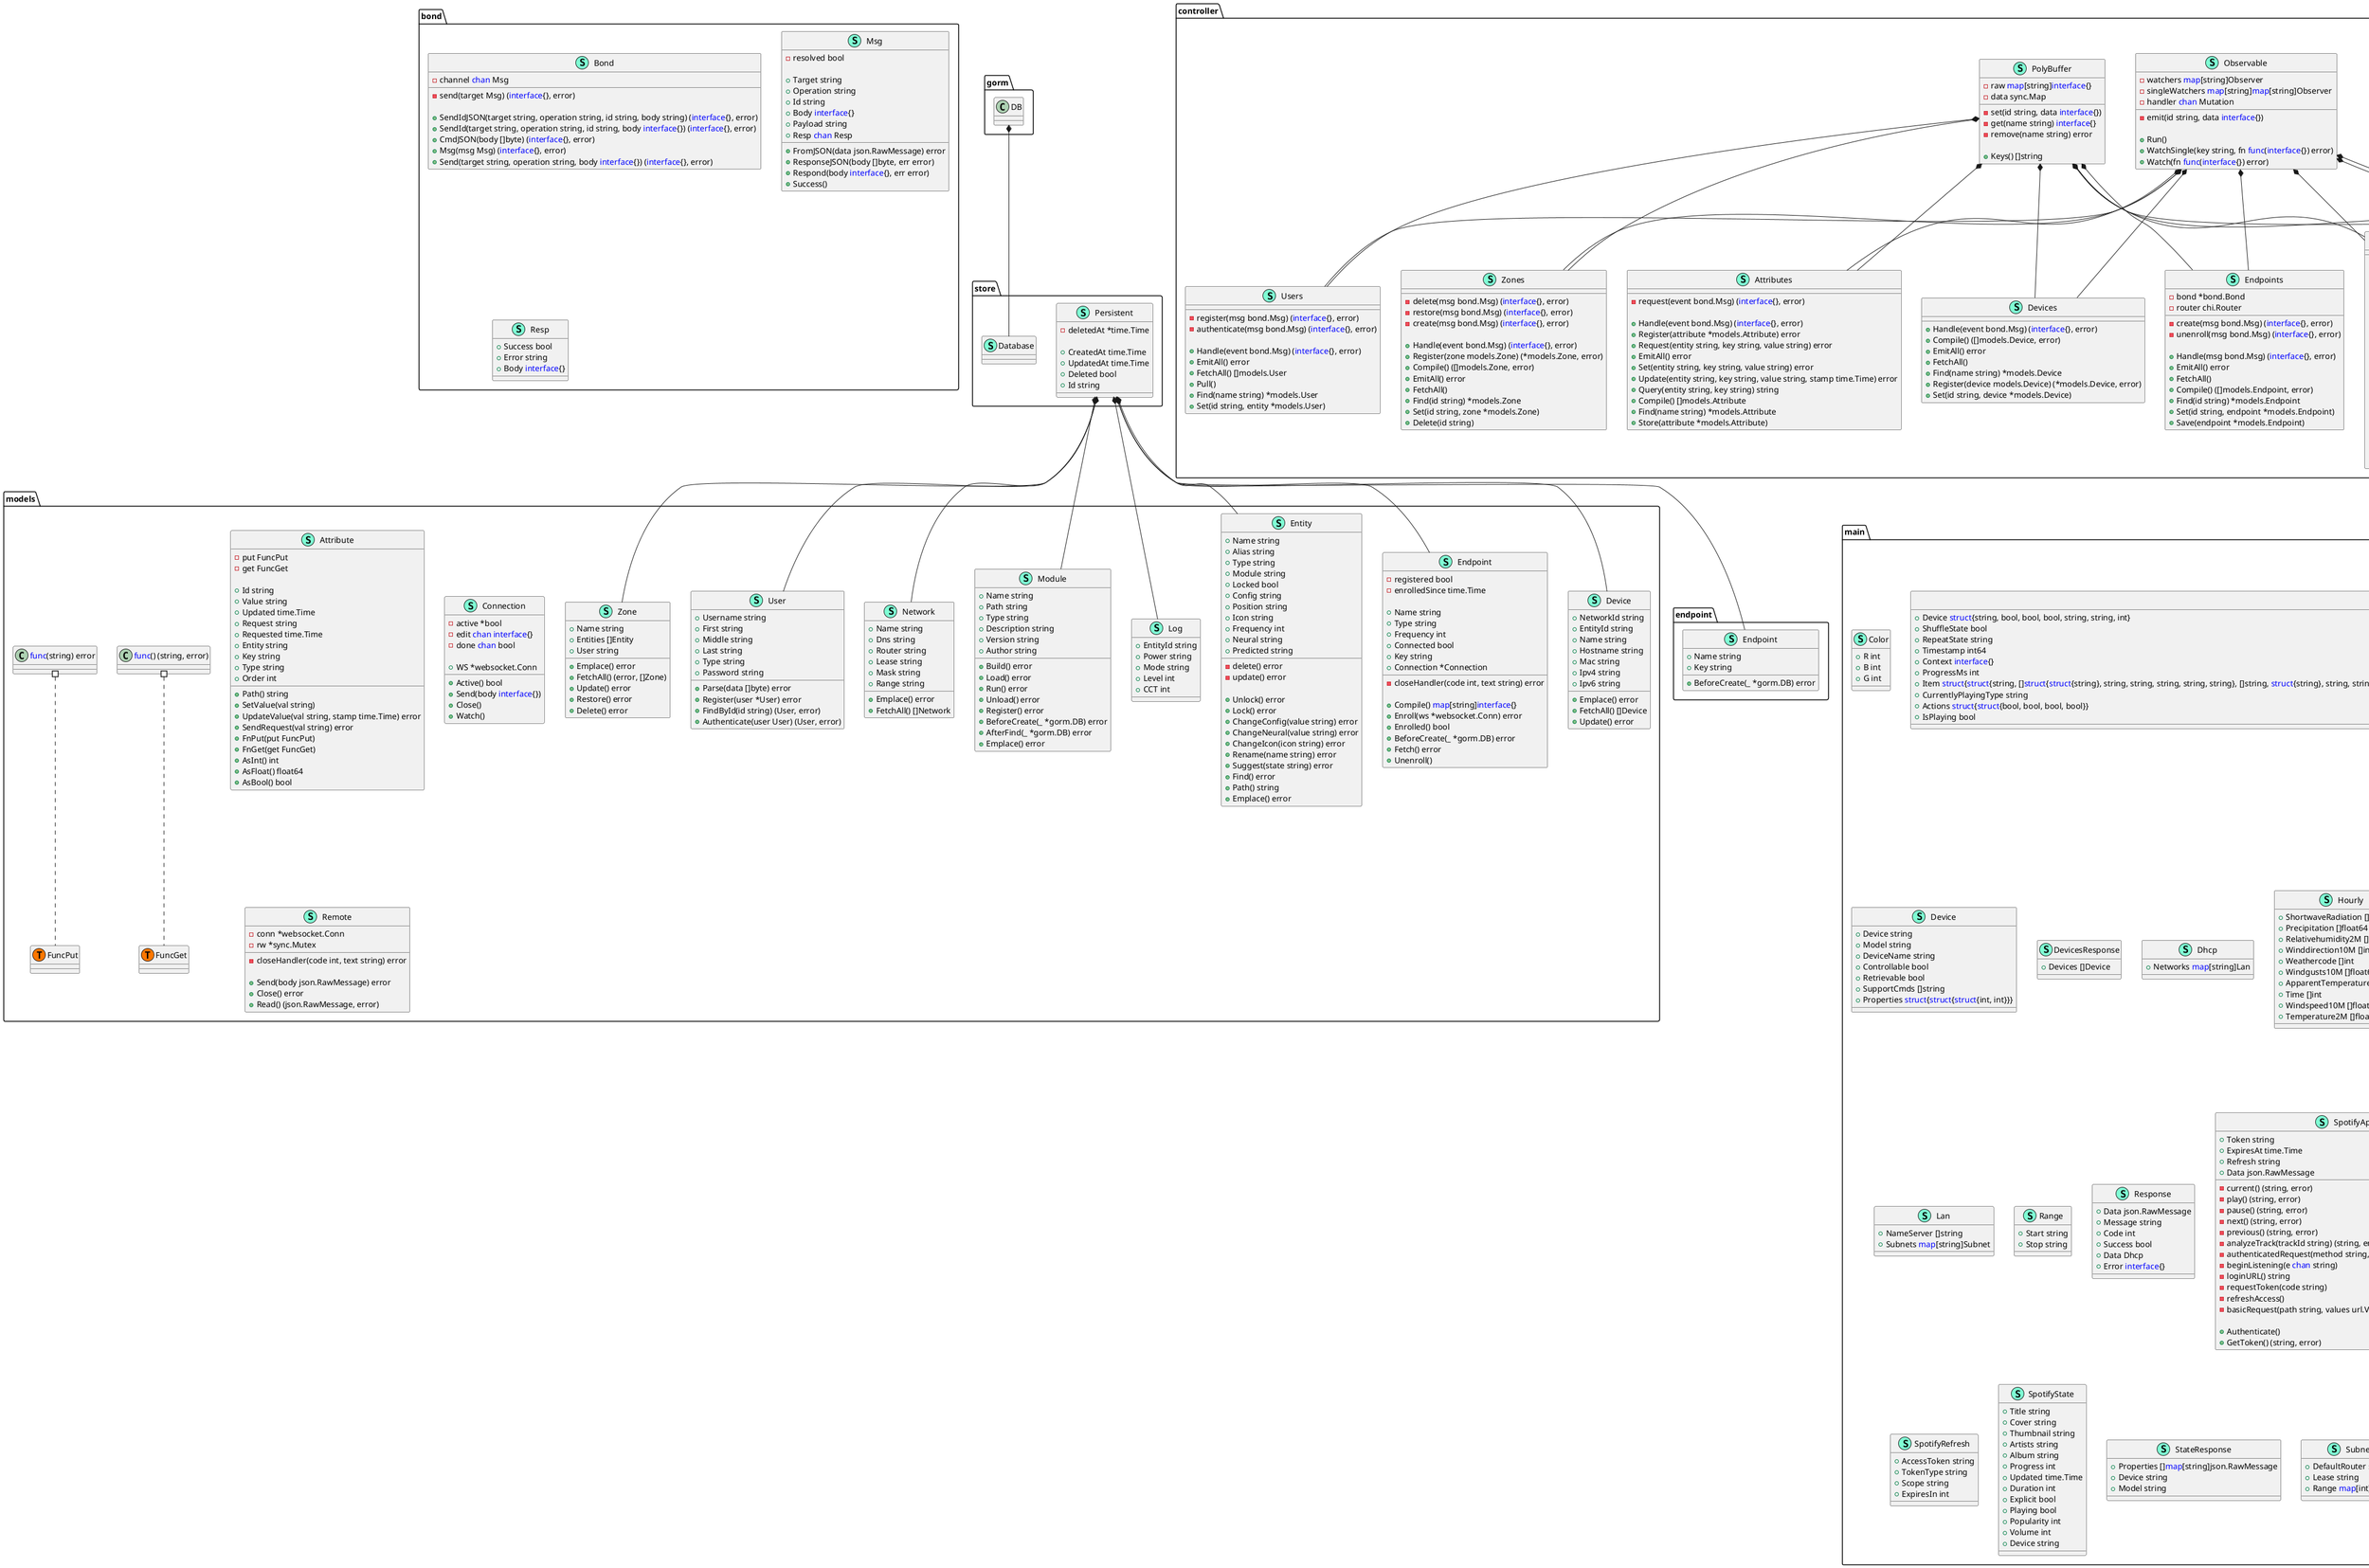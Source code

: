 @startuml
namespace bond {
    class Bond << (S,Aquamarine) >> {
        - channel <font color=blue>chan</font> Msg

        - send(target Msg) (<font color=blue>interface</font>{}, error)

        + SendIdJSON(target string, operation string, id string, body string) (<font color=blue>interface</font>{}, error)
        + SendId(target string, operation string, id string, body <font color=blue>interface</font>{}) (<font color=blue>interface</font>{}, error)
        + CmdJSON(body []byte) (<font color=blue>interface</font>{}, error)
        + Msg(msg Msg) (<font color=blue>interface</font>{}, error)
        + Send(target string, operation string, body <font color=blue>interface</font>{}) (<font color=blue>interface</font>{}, error)

    }
    class Msg << (S,Aquamarine) >> {
        - resolved bool

        + Target string
        + Operation string
        + Id string
        + Body <font color=blue>interface</font>{}
        + Payload string
        + Resp <font color=blue>chan</font> Resp

        + FromJSON(data json.RawMessage) error
        + ResponseJSON(body []byte, err error) 
        + Respond(body <font color=blue>interface</font>{}, err error) 
        + Success() 

    }
    class Resp << (S,Aquamarine) >> {
        + Success bool
        + Error string
        + Body <font color=blue>interface</font>{}

    }
}


namespace controller {
    class Attributes << (S,Aquamarine) >> {
        - request(event bond.Msg) (<font color=blue>interface</font>{}, error)

        + Handle(event bond.Msg) (<font color=blue>interface</font>{}, error)
        + Register(attribute *models.Attribute) error
        + Request(entity string, key string, value string) error
        + EmitAll() error
        + Set(entity string, key string, value string) error
        + Update(entity string, key string, value string, stamp time.Time) error
        + Query(entity string, key string) string
        + Compile() []models.Attribute
        + Find(name string) *models.Attribute
        + Store(attribute *models.Attribute) 

    }
    class Controller << (S,Aquamarine) >> {
        - event <font color=blue>chan</font> bond.Msg

        + Entities *Entities
        + Attributes *Attributes
        + Modules *Modules
        + Endpoints *Endpoints
        + Devices *Devices
        + Zones *Zones
        + Networks *Networks
        + Users *Users

        + Handle(msg bond.Msg) (<font color=blue>interface</font>{}, error)
        + EmitAll() error
        + Meta(msg bond.Msg) error

    }
    class Devices << (S,Aquamarine) >> {
        + Handle(event bond.Msg) (<font color=blue>interface</font>{}, error)
        + Compile() ([]models.Device, error)
        + EmitAll() error
        + FetchAll() 
        + Find(name string) *models.Device
        + Register(device models.Device) (*models.Device, error)
        + Set(id string, device *models.Device) 

    }
    class Endpoints << (S,Aquamarine) >> {
        - bond *bond.Bond
        - router chi.Router

        - create(msg bond.Msg) (<font color=blue>interface</font>{}, error)
        - unenroll(msg bond.Msg) (<font color=blue>interface</font>{}, error)

        + Handle(msg bond.Msg) (<font color=blue>interface</font>{}, error)
        + EmitAll() error
        + FetchAll() 
        + Compile() ([]models.Endpoint, error)
        + Find(id string) *models.Endpoint
        + Set(id string, endpoint *models.Endpoint) 
        + Save(endpoint *models.Endpoint) 

    }
    class Entities << (S,Aquamarine) >> {
        - neural(event bond.Msg) (<font color=blue>interface</font>{}, error)
        - register(event bond.Msg) (<font color=blue>interface</font>{}, error)
        - find(event bond.Msg) (<font color=blue>interface</font>{}, error)
        - predict(event bond.Msg) (<font color=blue>interface</font>{}, error)
        - rename(event bond.Msg) (<font color=blue>interface</font>{}, error)
        - lock(event bond.Msg) (<font color=blue>interface</font>{}, error)
        - unlock(event bond.Msg) (<font color=blue>interface</font>{}, error)
        - icon(event bond.Msg) (<font color=blue>interface</font>{}, error)

        + Handle(event bond.Msg) (<font color=blue>interface</font>{}, error)
        + EmitAll() error
        + Suggest(id string, body string) (<font color=blue>interface</font>{}, error)
        + Cast(body <font color=blue>interface</font>{}) *models.Entity
        + Parse(body string) models.Entity
        + Register(entity *models.Entity) (*models.Entity, error)
        + Rename(id string, name string) (<font color=blue>interface</font>{}, error)
        + Config(id string, data string) (<font color=blue>interface</font>{}, error)
        + Find(name string) *models.Entity
        + Set(id string, entity *models.Entity) 

    }
    class Generic << (S,Aquamarine) >> {
        - store sync.Map

    }
    class Modules << (S,Aquamarine) >> {
        - register(event bond.Msg) (<font color=blue>interface</font>{}, error)

        + Handle(event bond.Msg) (<font color=blue>interface</font>{}, error)
        + Register(module string) error
        + FetchAll() 
        + Pull() 
        + Compile() ([]models.Module, error)
        + Find(name string) *models.Module
        + Set(id string, module *models.Module) 

    }
    class Mutation << (S,Aquamarine) >> {
        + Key string
        + Value <font color=blue>interface</font>{}

    }
    class Networks << (S,Aquamarine) >> {
        - register(event bond.Msg) (*models.Network, error)

        + Handle(event bond.Msg) (<font color=blue>interface</font>{}, error)
        + Compile() ([]models.Network, error)
        + Register(network *models.Network) (*models.Network, error)
        + EmitAll() error
        + FetchAll() 
        + Pull() 
        + Find(name string) *models.Network
        + Set(id string, entity *models.Network) 

    }
    class Observable << (S,Aquamarine) >> {
        - watchers <font color=blue>map</font>[string]Observer
        - singleWatchers <font color=blue>map</font>[string]<font color=blue>map</font>[string]Observer
        - handler <font color=blue>chan</font> Mutation

        - emit(id string, data <font color=blue>interface</font>{}) 

        + Run() 
        + WatchSingle(key string, fn <font color=blue>func</font>(<font color=blue>interface</font>{}) error) 
        + Watch(fn <font color=blue>func</font>(<font color=blue>interface</font>{}) error) 

    }
    class Observer << (S,Aquamarine) >> {
        - caller string
        - callback <font color=blue>func</font>(<font color=blue>interface</font>{}) error

    }
    class PolyBuffer << (S,Aquamarine) >> {
        - raw <font color=blue>map</font>[string]<font color=blue>interface</font>{}
        - data sync.Map

        - set(id string, data <font color=blue>interface</font>{}) 
        - get(name string) <font color=blue>interface</font>{}
        - remove(name string) error

        + Keys() []string

    }
    class Response << (S,Aquamarine) >> {
        + Id string
        + Status string
        + Operation string
        + Body <font color=blue>interface</font>{}

    }
    class Users << (S,Aquamarine) >> {
        - register(msg bond.Msg) (<font color=blue>interface</font>{}, error)
        - authenticate(msg bond.Msg) (<font color=blue>interface</font>{}, error)

        + Handle(event bond.Msg) (<font color=blue>interface</font>{}, error)
        + EmitAll() error
        + FetchAll() []models.User
        + Pull() 
        + Find(name string) *models.User
        + Set(id string, entity *models.User) 

    }
    class Zones << (S,Aquamarine) >> {
        - delete(msg bond.Msg) (<font color=blue>interface</font>{}, error)
        - restore(msg bond.Msg) (<font color=blue>interface</font>{}, error)
        - create(msg bond.Msg) (<font color=blue>interface</font>{}, error)

        + Handle(event bond.Msg) (<font color=blue>interface</font>{}, error)
        + Register(zone models.Zone) (*models.Zone, error)
        + Compile() ([]models.Zone, error)
        + EmitAll() error
        + FetchAll() 
        + Find(id string) *models.Zone
        + Set(id string, zone *models.Zone) 
        + Delete(id string) 

    }
}
"controller.Observable" *-- "controller.Attributes"
"controller.PolyBuffer" *-- "controller.Attributes"
"controller.Observable" *-- "controller.Devices"
"controller.PolyBuffer" *-- "controller.Devices"
"controller.Observable" *-- "controller.Endpoints"
"controller.PolyBuffer" *-- "controller.Endpoints"
"controller.Observable" *-- "controller.Entities"
"controller.PolyBuffer" *-- "controller.Entities"
"controller.Observable" *-- "controller.Modules"
"controller.PolyBuffer" *-- "controller.Modules"
"controller.Observable" *-- "controller.Networks"
"controller.PolyBuffer" *-- "controller.Networks"
"controller.Observable" *-- "controller.Users"
"controller.PolyBuffer" *-- "controller.Users"
"controller.Observable" *-- "controller.Zones"
"controller.PolyBuffer" *-- "controller.Zones"


namespace dmx {
    interface Controller  {
        + Connect() error
        + Close() error
        + GetSerial() (string, error)
        + GetProduct() (string, error)
        + SetChannel(channel int16, value byte) error
        + GetChannel(channel int16) (byte, error)
        + Render() error

    }
    class ControllerConfig << (S,Aquamarine) >> {
        + OutputId int
        + Context *gousb.Context
        + DebugLevel int

        + GetUSBContext() 

    }
}


namespace endpoint {
    class Endpoint << (S,Aquamarine) >> {
        + Name string
        + Key string

        + BeforeCreate(_ *gorm.DB) error

    }
}
"store.Persistent" *-- "endpoint.Endpoint"


namespace ft232 {
    class DMXController << (S,Aquamarine) >> {
        - channels []byte
        - packet []byte
        - ctx *gousb.Context
        - device *gousb.Device
        - output *gousb.OutEndpoint
        - outputInterfaceID int

        - sendControl(controls []controlHeader) error

        + Connect() error
        + Close() error
        + SetChannel(index int16, data byte) error
        + GetChannel(index int16) (byte, error)
        + Render() error

    }
    class controlHeader << (S,Aquamarine) >> {
        - request uint8
        - val uint16

        - send(d *gousb.Device) error

    }
}


namespace log {
    class log.LogType << (T, #FF7700) >>  {
    }
}


namespace main {
    class Cmd << (S,Aquamarine) >> {
        + Name string
        + Value <font color=blue>interface</font>{}

    }
    class Color << (S,Aquamarine) >> {
        + R int
        + B int
        + G int

    }
    class CurrentResponse << (S,Aquamarine) >> {
        + Device <font color=blue>struct</font>{string, bool, bool, bool, string, string, int}
        + ShuffleState bool
        + RepeatState string
        + Timestamp int64
        + Context <font color=blue>interface</font>{}
        + ProgressMs int
        + Item <font color=blue>struct</font>{<font color=blue>struct</font>{string, []<font color=blue>struct</font>{<font color=blue>struct</font>{string}, string, string, string, string, string}, []string, <font color=blue>struct</font>{string}, string, string, []<font color=blue>struct</font>{int, string, int}, string, string, string, int, string, string}, []<font color=blue>struct</font>{<font color=blue>struct</font>{string}, string, string, string, string, string}, []string, int, int, bool, <font color=blue>struct</font>{string}, <font color=blue>struct</font>{string}, string, string, bool, string, int, string, int, string, string}
        + CurrentlyPlayingType string
        + Actions <font color=blue>struct</font>{<font color=blue>struct</font>{bool, bool, bool, bool}}
        + IsPlaying bool

    }
    class CurrentlyPlaying << (S,Aquamarine) >> {
        + Playing bool

    }
    class Daily << (S,Aquamarine) >> {
        + Sunrise []int
        + PrecipitationSum []float64
        + Weathercode []int
        + Temperature2MMin []float64
        + Time []int
        + Temperature2MMax []float64
        + Sunset []int

    }
    class DailyUnits << (S,Aquamarine) >> {
        + Sunrise string
        + PrecipitationSum string
        + Weathercode string
        + Temperature2MMin string
        + Time string
        + Temperature2MMax string
        + Sunset string

    }
    class Device << (S,Aquamarine) >> {
        + Device string
        + Model string
        + DeviceName string
        + Controllable bool
        + Retrievable bool
        + SupportCmds []string
        + Properties <font color=blue>struct</font>{<font color=blue>struct</font>{<font color=blue>struct</font>{int, int}}}

    }
    class DevicesResponse << (S,Aquamarine) >> {
        + Devices []Device

    }
    class Dhcp << (S,Aquamarine) >> {
        + Networks <font color=blue>map</font>[string]Lan

    }
    class Govee << (S,Aquamarine) >> {
        - devices <font color=blue>map</font>[string]Device

        - fetchDevices() ([]Device, error)
        - sendApiRequest(method string, path string, body json.RawMessage) (json.RawMessage, error)
        - getAllStates(device Device, id string) (<font color=blue>interface</font>{}, error)
        - getSingleState(device Device, mode string) (string, error)
        - control(device Device, cmd Cmd) error
        - setOn(device Device, b bool) error
        - setLevel(device Device, b int) error
        - setState(device Device, value string, mode string, id string) error
        - statePut(device Device, mode string, id string) models.FuncPut
        - stateGet(device Device, mode string, id string) models.FuncGet
        - push() error

        + Setup() (plugin.Config, error)
        + Update() error
        + Run() error

    }
    class HS100 << (S,Aquamarine) >> {
        - devices <font color=blue>map</font>[string]*hs100.Hs100

        - findDevices() error
        - pull() error
        - put(device *hs100.Hs100) models.FuncPut
        - get(device *hs100.Hs100) models.FuncGet

        + Setup() (plugin.Config, error)
        + Update() error
        + Run() error

    }
    class Homekit << (S,Aquamarine) >> {
        - bridge *accessory.Bridge
        - config hc.Config
        - devices <font color=blue>map</font>[string]*service.Service

        + Setup() (plugin.Config, error)
        + Update() error
        + Run() error

    }
    class Hourly << (S,Aquamarine) >> {
        + ShortwaveRadiation []float64
        + Precipitation []float64
        + Relativehumidity2M []int
        + Winddirection10M []int
        + Weathercode []int
        + Windgusts10M []float64
        + ApparentTemperature []float64
        + Time []int
        + Windspeed10M []float64
        + Temperature2M []float64

    }
    class HourlyUnits << (S,Aquamarine) >> {
        + ShortwaveRadiation string
        + Precipitation string
        + Winddirection10M string
        + Windspeed10M string
        + ApparentTemperature string
        + Weathercode string
        + Windgusts10M string
        + Time string
        + Temperature2M string
        + Relativehumidity2M string

    }
    class Lan << (S,Aquamarine) >> {
        + NameServer []string
        + Subnets <font color=blue>map</font>[string]Subnet

    }
    class MacMeta << (S,Aquamarine) >> {
        - localDisplay bool

        - createDisplaySwitch() error
        - displayOn() error
        - displayOff() error

        + Setup() (plugin.Config, error)
        + Update() error
        + Run() error

    }
    class Range << (S,Aquamarine) >> {
        + Start string
        + Stop string

    }
    class Response << (S,Aquamarine) >> {
        + Data json.RawMessage
        + Message string
        + Code int
        + Success bool
        + Data Dhcp
        + Error <font color=blue>interface</font>{}

    }
    class SetStateRequest << (S,Aquamarine) >> {
        + Device string
        + Model string

    }
    class Spotify << (S,Aquamarine) >> {
        - api SpotifyApi
        - id string

        + Accounts <font color=blue>map</font>[string]SpotifyApi

        - push() error

        + PutAttribute(key string) models.FuncPut
        + GetAttribute(key string) models.FuncGet
        + Setup() (plugin.Config, error)
        + Update() error
        + Run() error

    }
    class SpotifyApi << (S,Aquamarine) >> {
        + Token string
        + ExpiresAt time.Time
        + Refresh string
        + Data json.RawMessage

        - current() (string, error)
        - play() (string, error)
        - pause() (string, error)
        - next() (string, error)
        - previous() (string, error)
        - analyzeTrack(trackId string) (string, error)
        - authenticatedRequest(method string, path string) (string, error)
        - beginListening(e <font color=blue>chan</font> string) 
        - loginURL() string
        - requestToken(code string) 
        - refreshAccess() 
        - basicRequest(path string, values url.Values) (string, error)

        + Authenticate() 
        + GetToken() (string, error)

    }
    class SpotifyCallback << (S,Aquamarine) >> {
        + AccessToken string
        + TokenType string
        + ExpiresIn int
        + RefreshToken string
        + Scope string

    }
    class SpotifyRefresh << (S,Aquamarine) >> {
        + AccessToken string
        + TokenType string
        + Scope string
        + ExpiresIn int

    }
    class SpotifyState << (S,Aquamarine) >> {
        + Title string
        + Cover string
        + Thumbnail string
        + Artists string
        + Album string
        + Progress int
        + Updated time.Time
        + Duration int
        + Explicit bool
        + Playing bool
        + Popularity int
        + Volume int
        + Device string

    }
    class Squid << (S,Aquamarine) >> {
        - dmx ft232.DMXController
        - state <font color=blue>map</font>[int]int
        - entities <font color=blue>map</font>[int]string
        - stateMutex sync.RWMutex
        - connected bool

        - setChannelValue(channel int, value int) error
        - getChannelValue(channel int) (int, error)
        - isLocalOn(channel int) bool
        - getLocalValue(channel int) int
        - setLocalValue(channel int, value int) error
        - isChannelOn(channel int) (bool, error)
        - findDevices() error
        - connect() error
        - pull() error

        + Setup() (plugin.Config, error)
        + Update() error
        + Run() error

    }
    class StateResponse << (S,Aquamarine) >> {
        + Properties []<font color=blue>map</font>[string]json.RawMessage
        + Device string
        + Model string

    }
    class Subnet << (S,Aquamarine) >> {
        + DefaultRouter string
        + Lease string
        + Range <font color=blue>map</font>[int]Range

    }
    class Vyos << (S,Aquamarine) >> {
        - scanSubnet(network models.Network) error
        - fetchNetworks() error

        + Setup() (plugin.Config, error)
        + Update() error
        + Run() error

    }
    class Weather << (S,Aquamarine) >> {
        - forecast WeatherAPI
        - localDisplay bool
        - eId string

        - forecastBuffer() (string, error)
        - fetchWeather() error
        - pull() error

        + Setup() (plugin.Config, error)
        + Update() error
        + Run() error

    }
    class WeatherAPI << (S,Aquamarine) >> {
        + UtcOffsetSeconds int
        + GenerationtimeMs float64
        + Latitude float64
        + Longitude float64
        + Elevation int
        + CurrentWeather <font color=blue>struct</font>{float64, int, int, int, float64}
        + Hourly Hourly
        + Daily Daily
        + HourlyUnits HourlyUnits
        + DailyUnits DailyUnits

    }
    class spectrum << (S,Aquamarine) >> {
        + On *characteristic.On
        + Dim *characteristic.Brightness
        + Cct *characteristic.ColorTemperature

    }
    class spectrumLight << (S,Aquamarine) >> {
        - spectrum *spectrum

        - syncAttributes(a *controller.Attributes, id string) error

    }
}
"plugin.Module" *-- "main.Govee"
"plugin.Module" *-- "main.HS100"
"plugin.Module" *-- "main.Homekit"
"plugin.Module" *-- "main.MacMeta"
"main.Cmd" *-- "main.SetStateRequest"
"plugin.Module" *-- "main.Spotify"
"plugin.Module" *-- "main.Squid"
"plugin.Module" *-- "main.Vyos"
"plugin.Module" *-- "main.Weather"
"service.Service" *-- "main.spectrum"
"accessory.Accessory" *-- "main.spectrumLight"


namespace models {
    class Attribute << (S,Aquamarine) >> {
        - put FuncPut
        - get FuncGet

        + Id string
        + Value string
        + Updated time.Time
        + Request string
        + Requested time.Time
        + Entity string
        + Key string
        + Type string
        + Order int

        + Path() string
        + SetValue(val string) 
        + UpdateValue(val string, stamp time.Time) error
        + SendRequest(val string) error
        + FnPut(put FuncPut) 
        + FnGet(get FuncGet) 
        + AsInt() int
        + AsFloat() float64
        + AsBool() bool

    }
    class Connection << (S,Aquamarine) >> {
        - active *bool
        - edit <font color=blue>chan</font> <font color=blue>interface</font>{}
        - done <font color=blue>chan</font> bool

        + WS *websocket.Conn

        + Active() bool
        + Send(body <font color=blue>interface</font>{}) 
        + Close() 
        + Watch() 

    }
    class Device << (S,Aquamarine) >> {
        + NetworkId string
        + EntityId string
        + Name string
        + Hostname string
        + Mac string
        + Ipv4 string
        + Ipv6 string

        + Emplace() error
        + FetchAll() []Device
        + Update() error

    }
    class Endpoint << (S,Aquamarine) >> {
        - registered bool
        - enrolledSince time.Time

        + Name string
        + Type string
        + Frequency int
        + Connected bool
        + Key string
        + Connection *Connection

        - closeHandler(code int, text string) error

        + Compile() <font color=blue>map</font>[string]<font color=blue>interface</font>{}
        + Enroll(ws *websocket.Conn) error
        + Enrolled() bool
        + BeforeCreate(_ *gorm.DB) error
        + Fetch() error
        + Unenroll() 

    }
    class Entity << (S,Aquamarine) >> {
        + Name string
        + Alias string
        + Type string
        + Module string
        + Locked bool
        + Config string
        + Position string
        + Icon string
        + Frequency int
        + Neural string
        + Predicted string

        - delete() error
        - update() error

        + Unlock() error
        + Lock() error
        + ChangeConfig(value string) error
        + ChangeNeural(value string) error
        + ChangeIcon(icon string) error
        + Rename(name string) error
        + Suggest(state string) error
        + Find() error
        + Path() string
        + Emplace() error

    }
    class Log << (S,Aquamarine) >> {
        + EntityId string
        + Power string
        + Mode string
        + Level int
        + CCT int

    }
    class Module << (S,Aquamarine) >> {
        + Name string
        + Path string
        + Type string
        + Description string
        + Version string
        + Author string

        + Build() error
        + Load() error
        + Run() error
        + Unload() error
        + Register() error
        + BeforeCreate(_ *gorm.DB) error
        + AfterFind(_ *gorm.DB) error
        + Emplace() error

    }
    class Network << (S,Aquamarine) >> {
        + Name string
        + Dns string
        + Router string
        + Lease string
        + Mask string
        + Range string

        + Emplace() error
        + FetchAll() []Network

    }
    class Remote << (S,Aquamarine) >> {
        - conn *websocket.Conn
        - rw *sync.Mutex

        - closeHandler(code int, text string) error

        + Send(body json.RawMessage) error
        + Close() error
        + Read() (json.RawMessage, error)

    }
    class User << (S,Aquamarine) >> {
        + Username string
        + First string
        + Middle string
        + Last string
        + Type string
        + Password string

        + Parse(data []byte) error
        + Register(user *User) error
        + FindById(id string) (User, error)
        + Authenticate(user User) (User, error)

    }
    class Zone << (S,Aquamarine) >> {
        + Name string
        + Entities []Entity
        + User string

        + Emplace() error
        + FetchAll() (error, []Zone)
        + Update() error
        + Restore() error
        + Delete() error

    }
    class models.FuncGet << (T, #FF7700) >>  {
    }
    class models.FuncPut << (T, #FF7700) >>  {
    }
}
"store.Persistent" *-- "models.Device"
"store.Persistent" *-- "models.Endpoint"
"store.Persistent" *-- "models.Entity"
"store.Persistent" *-- "models.Log"
"store.Persistent" *-- "models.Module"
"store.Persistent" *-- "models.Network"
"store.Persistent" *-- "models.User"
"store.Persistent" *-- "models.Zone"


namespace plugin {
    class Config << (S,Aquamarine) >> {
        + Name string
        + Type string
        + Description string
        + Version string
        + Author string

    }
    class Module << (S,Aquamarine) >> {
        + LastUpdate time.Time
        + Frequency int

        + Connect(ctrl *controller.Controller) error

    }
    interface ModuleInterface  {
        + Setup() (Config, error)
        + Connect( *controller.Controller) error
        + Run() error
        + Update() error

    }
}
"controller.Controller" *-- "plugin.Module"
"plugin.Config" *-- "plugin.Module"


namespace pulse {
    class Proc << (S,Aquamarine) >> {
        + Pointer uintptr
        + Name string
        + Start time.Time
        + Stop time.Time
        + Delta int
        + Frequency int
        + Complete bool
        + Depth int

    }
    class Timing << (S,Aquamarine) >> {
        - waiting <font color=blue>map</font>[uintptr]Proc
        - handler <font color=blue>chan</font> Proc
        - mt sync.Mutex
        - history <font color=blue>map</font>[uintptr]Proc

        - handle() 
        - beginFixed(freq int, rf *runtime.Func) 
        - begin(rf *runtime.Func) 
        - end(rf *runtime.Func) error

        + Timings() <font color=blue>map</font>[uintptr]Proc

    }
}


namespace server {
    interface Daemon  {
        + Setup(ctrl *controller.Controller, bond *bond.Bond) error
        + Name() string
        + Run() error
        + Update() error

    }
    class Endpoints << (S,Aquamarine) >> {
        - bond *bond.Bond
        - router chi.Router
        - connections sync.Map
        - watching <font color=blue>map</font>[string]bool
        - ctrl *controller.Controller

        - attributeBroadcast(ent models.Attribute) error
        - reactive(operation string) <font color=blue>func</font>(<font color=blue>interface</font>{}) error
        - itemBroadcast(operation string, body <font color=blue>interface</font>{}) error
        - socketAdaptor(w http.ResponseWriter, req *http.Request) 
        - sendError(id string, body <font color=blue>interface</font>{}) error
        - registerEndpoint(w http.ResponseWriter, rq *http.Request) 

        + Name() string
        + Setup(ctrl *controller.Controller, bond *bond.Bond) error
        + Broadcast(body <font color=blue>interface</font>{}) error
        + Run() error
        + Timings() error
        + Metadata() error
        + Update() error

    }
    class Identifier << (S,Aquamarine) >> {
        + Id string

    }
    class Metadata << (S,Aquamarine) >> {
        + System System

    }
    class ModuleController << (S,Aquamarine) >> {
        - loaded bool
        - running bool
        - module plugin.ModuleInterface
        - config plugin.Config
        - source string
        - binary string
        - state string

        - build() error
        - setup(ctrl *controller.Controller) error
        - start() error
        - update() error

    }
    class Modules << (S,Aquamarine) >> {
        - mcs <font color=blue>map</font>[string]*ModuleController
        - modMutex sync.Mutex
        - ctrl *controller.Controller
        - bond *bond.Bond
        - configured bool
        - running bool

        - buildModules() error
        - values() ([]*ModuleController, error)
        - buildModuleDir(dir string) error

        + Name() string
        + Setup(ctrl *controller.Controller, bond *bond.Bond) error
        + Run() error
        + Update() error

    }
    class Runtime << (S,Aquamarine) >> {
        - ctrl *controller.Controller
        - daemons []Daemon
        - eventHandler <font color=blue>chan</font> bond.Msg

        + System System
        + Endpoints *Endpoints
        + Modules *Modules

        - handleRequest() 
        - addDaemons(daemon ...Daemon) 

        + Name() string
        + Update() error
        + SetupDaemons() error
        + Load() error
        + Run() error

    }
    class System << (S,Aquamarine) >> {
        + Name string
        + Version string
        + Environment string
        + Ipv4 string
        + Ipv6 string
        + Hostname string
        + Mac string
        + Go string
        + Cores int

    }
    class server.Claims << (T, #FF7700) >>  {
    }
}

"server.Daemon" <|-- "server.Endpoints"
"server.Daemon" <|-- "server.Modules"

namespace store {
    class Database << (S,Aquamarine) >> {
    }
    class Persistent << (S,Aquamarine) >> {
        - deletedAt *time.Time

        + CreatedAt time.Time
        + UpdatedAt time.Time
        + Deleted bool
        + Id string

    }
}
"gorm.DB" *-- "store.Database"


namespace udap {
    class Udap << (S,Aquamarine) >> {
        - runtime *server.Runtime

        - startup() error

    }
}


"__builtin__.int" #.. "log.LogType"
"models.<font color=blue>func</font>() (string, error)" #.. "models.FuncGet"
"models.<font color=blue>func</font>(string) error" #.. "models.FuncPut"
"server.<font color=blue>map</font>[string]<font color=blue>interface</font>{}" #.. "server.Claims"
@enduml
